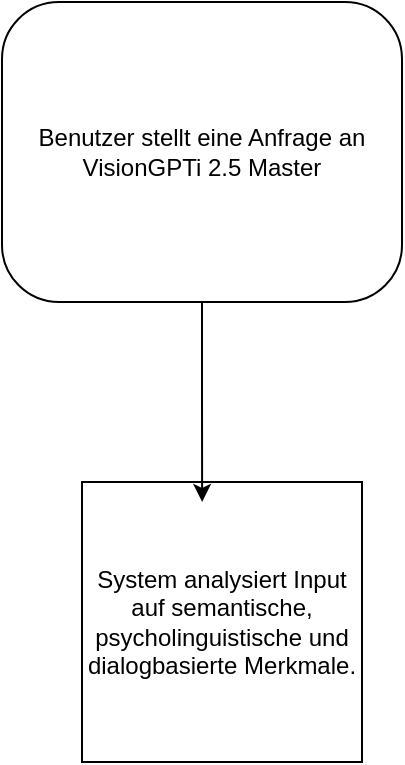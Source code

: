 <mxfile version="28.0.6">
  <diagram name="Seite-1" id="bQEQy98sBnx4cIkH8wpI">
    <mxGraphModel dx="1426" dy="752" grid="1" gridSize="10" guides="1" tooltips="1" connect="1" arrows="1" fold="1" page="1" pageScale="1" pageWidth="827" pageHeight="1169" math="0" shadow="0">
      <root>
        <mxCell id="0" />
        <mxCell id="1" parent="0" />
        <mxCell id="A0b__UFWCSv-ZX-bJfnF-7" value="Benutzer stellt eine Anfrage an VisionGPTi 2.5 Master" style="rounded=1;whiteSpace=wrap;html=1;arcSize=19;" vertex="1" parent="1">
          <mxGeometry x="340" width="200" height="150" as="geometry" />
        </mxCell>
        <mxCell id="A0b__UFWCSv-ZX-bJfnF-8" value="System analysiert Input auf semantische, psycholinguistische und dialogbasierte Merkmale." style="whiteSpace=wrap;html=1;aspect=fixed;" vertex="1" parent="1">
          <mxGeometry x="380" y="240" width="140" height="140" as="geometry" />
        </mxCell>
        <mxCell id="A0b__UFWCSv-ZX-bJfnF-9" style="edgeStyle=orthogonalEdgeStyle;rounded=0;orthogonalLoop=1;jettySize=auto;html=1;exitX=0.5;exitY=1;exitDx=0;exitDy=0;entryX=0.429;entryY=0.071;entryDx=0;entryDy=0;entryPerimeter=0;" edge="1" parent="1" source="A0b__UFWCSv-ZX-bJfnF-7" target="A0b__UFWCSv-ZX-bJfnF-8">
          <mxGeometry relative="1" as="geometry" />
        </mxCell>
      </root>
    </mxGraphModel>
  </diagram>
</mxfile>
